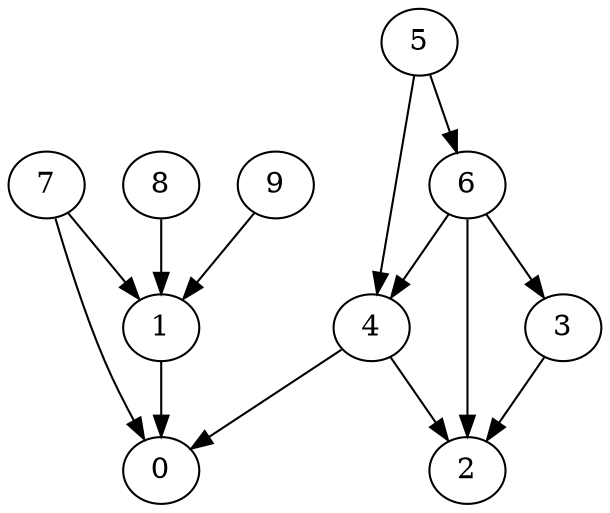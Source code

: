 digraph G {
  graph [splines=true overlap=false]
  node  [shape=ellipse, width=0.3, height=0.3]
  0 [label="0"];
  1 [label="1"];
  2 [label="2"];
  3 [label="3"];
  4 [label="4"];
  5 [label="5"];
  6 [label="6"];
  7 [label="7"];
  8 [label="8"];
  9 [label="9"];
  1 -> 0;
  3 -> 2;
  4 -> 0;
  4 -> 2;
  5 -> 4;
  5 -> 6;
  6 -> 2;
  6 -> 3;
  6 -> 4;
  7 -> 0;
  7 -> 1;
  8 -> 1;
  9 -> 1;
}
